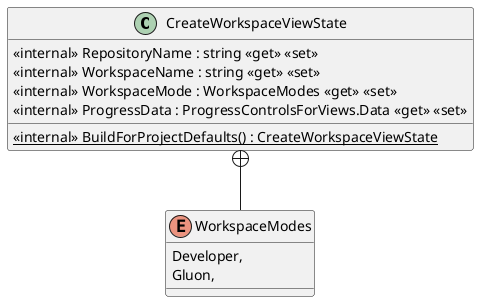 @startuml
class CreateWorkspaceViewState {
    <<internal>> RepositoryName : string <<get>> <<set>>
    <<internal>> WorkspaceName : string <<get>> <<set>>
    <<internal>> WorkspaceMode : WorkspaceModes <<get>> <<set>>
    <<internal>> ProgressData : ProgressControlsForViews.Data <<get>> <<set>>
    <<internal>> {static} BuildForProjectDefaults() : CreateWorkspaceViewState
}
enum WorkspaceModes {
    Developer,
    Gluon,
}
CreateWorkspaceViewState +-- WorkspaceModes
@enduml
